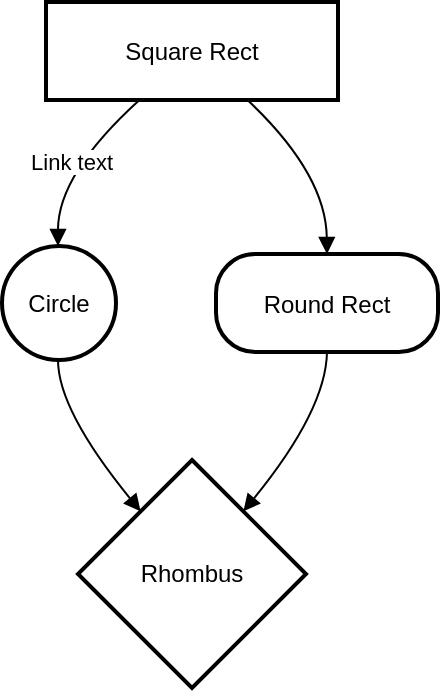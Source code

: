 <mxfile version="24.7.16">
  <diagram name="Página-1" id="M-5f4mSzBAxuRd6z819s">
    <mxGraphModel>
      <root>
        <mxCell id="0" />
        <mxCell id="1" parent="0" />
        <mxCell id="2" value="Square Rect" style="whiteSpace=wrap;strokeWidth=2;" vertex="1" parent="1">
          <mxGeometry x="36" y="8" width="146" height="49" as="geometry" />
        </mxCell>
        <mxCell id="3" value="Circle" style="ellipse;aspect=fixed;strokeWidth=2;whiteSpace=wrap;" vertex="1" parent="1">
          <mxGeometry x="14" y="130" width="57" height="57" as="geometry" />
        </mxCell>
        <mxCell id="4" value="Round Rect" style="rounded=1;arcSize=40;strokeWidth=2" vertex="1" parent="1">
          <mxGeometry x="121" y="134" width="111" height="49" as="geometry" />
        </mxCell>
        <mxCell id="5" value="Rhombus" style="rhombus;strokeWidth=2;whiteSpace=wrap;" vertex="1" parent="1">
          <mxGeometry x="52" y="237" width="114" height="114" as="geometry" />
        </mxCell>
        <mxCell id="6" value="Link text" style="curved=1;startArrow=none;endArrow=block;exitX=0.32;exitY=1;entryX=0.49;entryY=0;" edge="1" parent="1" source="2" target="3">
          <mxGeometry relative="1" as="geometry">
            <Array as="points">
              <mxPoint x="42" y="94" />
            </Array>
          </mxGeometry>
        </mxCell>
        <mxCell id="7" value="" style="curved=1;startArrow=none;endArrow=block;exitX=0.69;exitY=1;entryX=0.5;entryY=0;" edge="1" parent="1" source="2" target="4">
          <mxGeometry relative="1" as="geometry">
            <Array as="points">
              <mxPoint x="176" y="94" />
            </Array>
          </mxGeometry>
        </mxCell>
        <mxCell id="8" value="" style="curved=1;startArrow=none;endArrow=block;exitX=0.49;exitY=1;entryX=0.09;entryY=0;" edge="1" parent="1" source="3" target="5">
          <mxGeometry relative="1" as="geometry">
            <Array as="points">
              <mxPoint x="42" y="212" />
            </Array>
          </mxGeometry>
        </mxCell>
        <mxCell id="9" value="" style="curved=1;startArrow=none;endArrow=block;exitX=0.5;exitY=1;entryX=0.91;entryY=0;" edge="1" parent="1" source="4" target="5">
          <mxGeometry relative="1" as="geometry">
            <Array as="points">
              <mxPoint x="176" y="212" />
            </Array>
          </mxGeometry>
        </mxCell>
      </root>
    </mxGraphModel>
  </diagram>
</mxfile>

